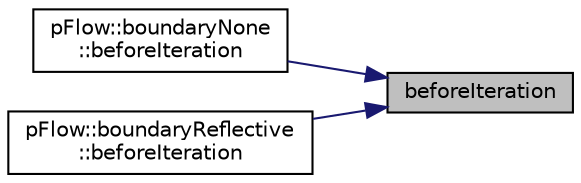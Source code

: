 digraph "beforeIteration"
{
 // LATEX_PDF_SIZE
  edge [fontname="Helvetica",fontsize="10",labelfontname="Helvetica",labelfontsize="10"];
  node [fontname="Helvetica",fontsize="10",shape=record];
  rankdir="RL";
  Node1 [label="beforeIteration",height=0.2,width=0.4,color="black", fillcolor="grey75", style="filled", fontcolor="black",tooltip=" "];
  Node1 -> Node2 [dir="back",color="midnightblue",fontsize="10",style="solid",fontname="Helvetica"];
  Node2 [label="pFlow::boundaryNone\l::beforeIteration",height=0.2,width=0.4,color="black", fillcolor="white", style="filled",URL="$classpFlow_1_1boundaryNone.html#ae7abeb0df3348e2f667219014a1dd1cf",tooltip=" "];
  Node1 -> Node3 [dir="back",color="midnightblue",fontsize="10",style="solid",fontname="Helvetica"];
  Node3 [label="pFlow::boundaryReflective\l::beforeIteration",height=0.2,width=0.4,color="black", fillcolor="white", style="filled",URL="$classpFlow_1_1boundaryReflective.html#ae7abeb0df3348e2f667219014a1dd1cf",tooltip=" "];
}
